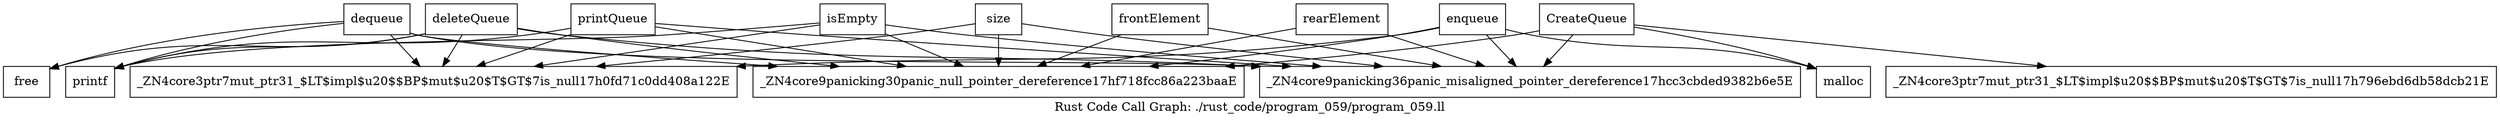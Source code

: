 digraph "Rust Code Call Graph: ./rust_code/program_059/program_059.ll" {
	label="Rust Code Call Graph: ./rust_code/program_059/program_059.ll";

	Node0x55a2dddc2870 [shape=record,label="{_ZN4core3ptr7mut_ptr31_$LT$impl$u20$$BP$mut$u20$T$GT$7is_null17h0fd71c0dd408a122E}"];
	Node0x55a2dddc38b0 [shape=record,label="{_ZN4core3ptr7mut_ptr31_$LT$impl$u20$$BP$mut$u20$T$GT$7is_null17h796ebd6db58dcb21E}"];
	Node0x55a2dddc5580 [shape=record,label="{CreateQueue}"];
	Node0x55a2dddc5580 -> Node0x55a2dddc8870;
	Node0x55a2dddc5580 -> Node0x55a2dddc38b0;
	Node0x55a2dddc5580 -> Node0x55a2dddce8a0;
	Node0x55a2dddc5580 -> Node0x55a2dddcbf30;
	Node0x55a2dddd9d30 [shape=record,label="{size}"];
	Node0x55a2dddd9d30 -> Node0x55a2dddcbf30;
	Node0x55a2dddd9d30 -> Node0x55a2dddce8a0;
	Node0x55a2dddd9d30 -> Node0x55a2dddc2870;
	Node0x55a2dddd6880 [shape=record,label="{frontElement}"];
	Node0x55a2dddd6880 -> Node0x55a2dddcbf30;
	Node0x55a2dddd6880 -> Node0x55a2dddce8a0;
	Node0x55a2dddd6900 [shape=record,label="{rearElement}"];
	Node0x55a2dddd6900 -> Node0x55a2dddcbf30;
	Node0x55a2dddd6900 -> Node0x55a2dddce8a0;
	Node0x55a2dddd6980 [shape=record,label="{isEmpty}"];
	Node0x55a2dddd6980 -> Node0x55a2dddcbf30;
	Node0x55a2dddd6980 -> Node0x55a2dddc2870;
	Node0x55a2dddd6980 -> Node0x55a2dddce8a0;
	Node0x55a2dddd6980 -> Node0x55a2dddd0aa0;
	Node0x55a2dddd5640 [shape=record,label="{enqueue}"];
	Node0x55a2dddd5640 -> Node0x55a2dddc8870;
	Node0x55a2dddd5640 -> Node0x55a2dddcbf30;
	Node0x55a2dddd5640 -> Node0x55a2dddce8a0;
	Node0x55a2dddd5640 -> Node0x55a2dddc2870;
	Node0x55a2dddd0bd0 [shape=record,label="{dequeue}"];
	Node0x55a2dddd0bd0 -> Node0x55a2dddcbf30;
	Node0x55a2dddd0bd0 -> Node0x55a2dddc2870;
	Node0x55a2dddd0bd0 -> Node0x55a2dddce8a0;
	Node0x55a2dddd0bd0 -> Node0x55a2dddd0aa0;
	Node0x55a2dddd0bd0 -> Node0x55a2dddd5820;
	Node0x55a2ddd3a9e0 [shape=record,label="{printQueue}"];
	Node0x55a2ddd3a9e0 -> Node0x55a2dddcbf30;
	Node0x55a2ddd3a9e0 -> Node0x55a2dddce8a0;
	Node0x55a2ddd3a9e0 -> Node0x55a2dddd0aa0;
	Node0x55a2ddd3a9e0 -> Node0x55a2dddc2870;
	Node0x55a2dddaaab0 [shape=record,label="{deleteQueue}"];
	Node0x55a2dddaaab0 -> Node0x55a2dddcbf30;
	Node0x55a2dddaaab0 -> Node0x55a2dddc2870;
	Node0x55a2dddaaab0 -> Node0x55a2dddce8a0;
	Node0x55a2dddaaab0 -> Node0x55a2dddd5820;
	Node0x55a2dddaaab0 -> Node0x55a2dddd0aa0;
	Node0x55a2dddc8870 [shape=record,label="{malloc}"];
	Node0x55a2dddcbf30 [shape=record,label="{_ZN4core9panicking36panic_misaligned_pointer_dereference17hcc3cbded9382b6e5E}"];
	Node0x55a2dddce8a0 [shape=record,label="{_ZN4core9panicking30panic_null_pointer_dereference17hf718fcc86a223baaE}"];
	Node0x55a2dddd0aa0 [shape=record,label="{printf}"];
	Node0x55a2dddd5820 [shape=record,label="{free}"];
}

